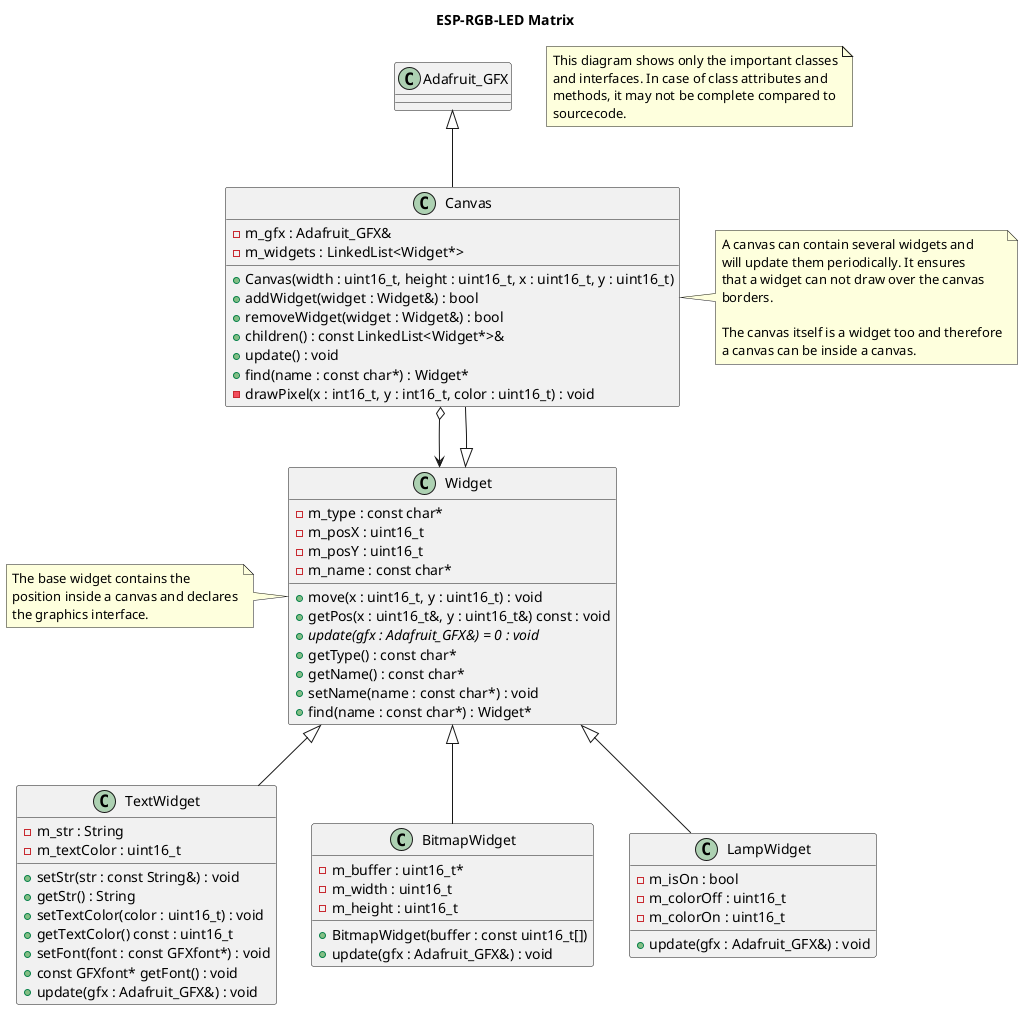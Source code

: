 @startuml

title ESP-RGB-LED Matrix

note as N1
    This diagram shows only the important classes
    and interfaces. In case of class attributes and
    methods, it may not be complete compared to
    sourcecode.
end note

class Adafruit_GFX

class Canvas {
    - m_gfx : Adafruit_GFX&
    - m_widgets : LinkedList<Widget*>
    + Canvas(width : uint16_t, height : uint16_t, x : uint16_t, y : uint16_t)
    + addWidget(widget : Widget&) : bool
    + removeWidget(widget : Widget&) : bool
    + children() : const LinkedList<Widget*>&
    + update() : void
    + find(name : const char*) : Widget*
    - drawPixel(x : int16_t, y : int16_t, color : uint16_t) : void
}

Adafruit_GFX <|-- Canvas
Widget <|-- Canvas
Canvas o--> Widget

note right of Canvas
    A canvas can contain several widgets and
    will update them periodically. It ensures
    that a widget can not draw over the canvas
    borders.

    The canvas itself is a widget too and therefore
    a canvas can be inside a canvas.
end note

class Widget {
    - m_type : const char*
    - m_posX : uint16_t
    - m_posY : uint16_t
    - m_name : const char*
    + move(x : uint16_t, y : uint16_t) : void
    + getPos(x : uint16_t&, y : uint16_t&) const : void
    + {abstract} update(gfx : Adafruit_GFX&) = 0 : void
    + getType() : const char*
    + getName() : const char*
    + setName(name : const char*) : void
    + find(name : const char*) : Widget*
}

note left of Widget
    The base widget contains the
    position inside a canvas and declares
    the graphics interface.
end note

class TextWidget {
    - m_str : String
    - m_textColor : uint16_t
    + setStr(str : const String&) : void
    + getStr() : String
    + setTextColor(color : uint16_t) : void
    + getTextColor() const : uint16_t
    + setFont(font : const GFXfont*) : void
    + const GFXfont* getFont() : void
    + update(gfx : Adafruit_GFX&) : void
}

Widget <|-- TextWidget

class BitmapWidget {
    - m_buffer : uint16_t*
    - m_width : uint16_t
    - m_height : uint16_t
    + BitmapWidget(buffer : const uint16_t[])
    + update(gfx : Adafruit_GFX&) : void
}

Widget <|-- BitmapWidget

class LampWidget {
    - m_isOn : bool
    - m_colorOff : uint16_t
    - m_colorOn : uint16_t
    + update(gfx : Adafruit_GFX&) : void
}

Widget <|-- LampWidget

@enduml